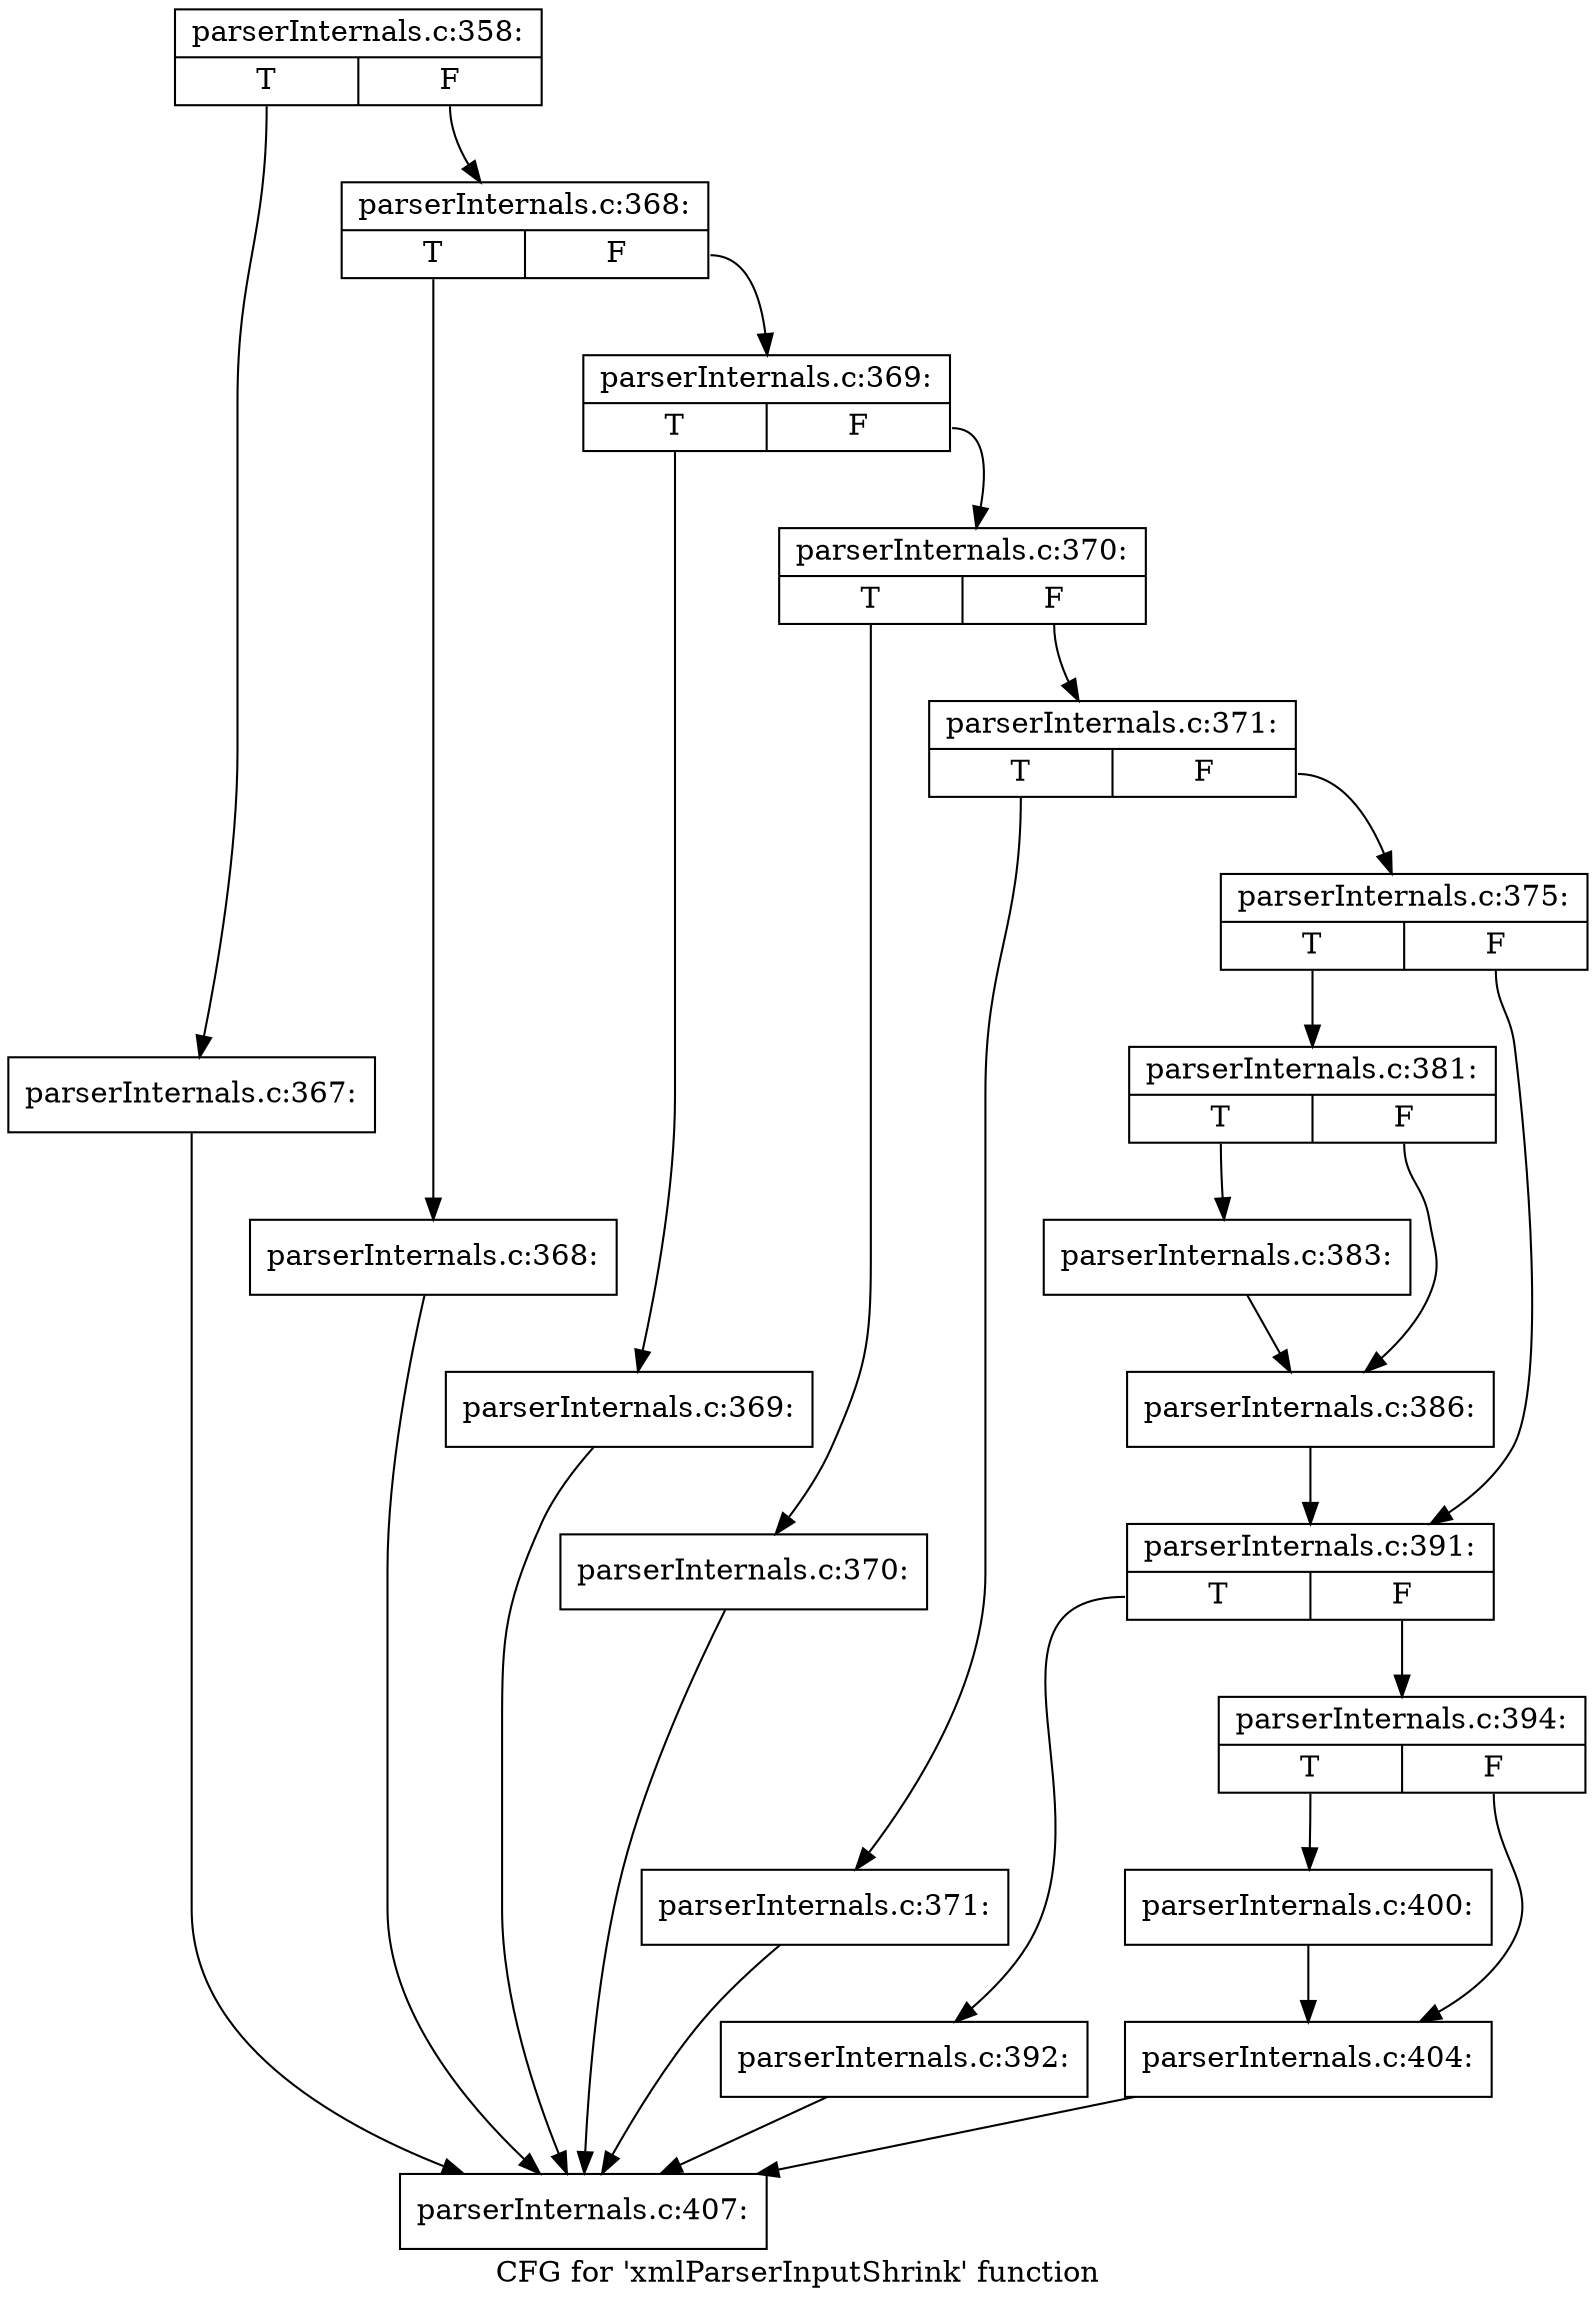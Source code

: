 digraph "CFG for 'xmlParserInputShrink' function" {
	label="CFG for 'xmlParserInputShrink' function";

	Node0x5585b3ce6300 [shape=record,label="{parserInternals.c:358:|{<s0>T|<s1>F}}"];
	Node0x5585b3ce6300:s0 -> Node0x5585b3ce9730;
	Node0x5585b3ce6300:s1 -> Node0x5585b3ce9780;
	Node0x5585b3ce9730 [shape=record,label="{parserInternals.c:367:}"];
	Node0x5585b3ce9730 -> Node0x5585b3ccd5c0;
	Node0x5585b3ce9780 [shape=record,label="{parserInternals.c:368:|{<s0>T|<s1>F}}"];
	Node0x5585b3ce9780:s0 -> Node0x5585b3ce9b30;
	Node0x5585b3ce9780:s1 -> Node0x5585b3ce9b80;
	Node0x5585b3ce9b30 [shape=record,label="{parserInternals.c:368:}"];
	Node0x5585b3ce9b30 -> Node0x5585b3ccd5c0;
	Node0x5585b3ce9b80 [shape=record,label="{parserInternals.c:369:|{<s0>T|<s1>F}}"];
	Node0x5585b3ce9b80:s0 -> Node0x5585b3ce9fc0;
	Node0x5585b3ce9b80:s1 -> Node0x5585b3cea010;
	Node0x5585b3ce9fc0 [shape=record,label="{parserInternals.c:369:}"];
	Node0x5585b3ce9fc0 -> Node0x5585b3ccd5c0;
	Node0x5585b3cea010 [shape=record,label="{parserInternals.c:370:|{<s0>T|<s1>F}}"];
	Node0x5585b3cea010:s0 -> Node0x5585b3cea450;
	Node0x5585b3cea010:s1 -> Node0x5585b3cea4a0;
	Node0x5585b3cea450 [shape=record,label="{parserInternals.c:370:}"];
	Node0x5585b3cea450 -> Node0x5585b3ccd5c0;
	Node0x5585b3cea4a0 [shape=record,label="{parserInternals.c:371:|{<s0>T|<s1>F}}"];
	Node0x5585b3cea4a0:s0 -> Node0x5585b3cea8e0;
	Node0x5585b3cea4a0:s1 -> Node0x5585b3cea930;
	Node0x5585b3cea8e0 [shape=record,label="{parserInternals.c:371:}"];
	Node0x5585b3cea8e0 -> Node0x5585b3ccd5c0;
	Node0x5585b3cea930 [shape=record,label="{parserInternals.c:375:|{<s0>T|<s1>F}}"];
	Node0x5585b3cea930:s0 -> Node0x5585b3ceb660;
	Node0x5585b3cea930:s1 -> Node0x5585b3ceb6b0;
	Node0x5585b3ceb660 [shape=record,label="{parserInternals.c:381:|{<s0>T|<s1>F}}"];
	Node0x5585b3ceb660:s0 -> Node0x5585b3cece40;
	Node0x5585b3ceb660:s1 -> Node0x5585b3cece90;
	Node0x5585b3cece40 [shape=record,label="{parserInternals.c:383:}"];
	Node0x5585b3cece40 -> Node0x5585b3cece90;
	Node0x5585b3cece90 [shape=record,label="{parserInternals.c:386:}"];
	Node0x5585b3cece90 -> Node0x5585b3ceb6b0;
	Node0x5585b3ceb6b0 [shape=record,label="{parserInternals.c:391:|{<s0>T|<s1>F}}"];
	Node0x5585b3ceb6b0:s0 -> Node0x5585b3cee110;
	Node0x5585b3ceb6b0:s1 -> Node0x5585b3cee160;
	Node0x5585b3cee110 [shape=record,label="{parserInternals.c:392:}"];
	Node0x5585b3cee110 -> Node0x5585b3ccd5c0;
	Node0x5585b3cee160 [shape=record,label="{parserInternals.c:394:|{<s0>T|<s1>F}}"];
	Node0x5585b3cee160:s0 -> Node0x5585b3cef1c0;
	Node0x5585b3cee160:s1 -> Node0x5585b3cef210;
	Node0x5585b3cef1c0 [shape=record,label="{parserInternals.c:400:}"];
	Node0x5585b3cef1c0 -> Node0x5585b3cef210;
	Node0x5585b3cef210 [shape=record,label="{parserInternals.c:404:}"];
	Node0x5585b3cef210 -> Node0x5585b3ccd5c0;
	Node0x5585b3ccd5c0 [shape=record,label="{parserInternals.c:407:}"];
}
